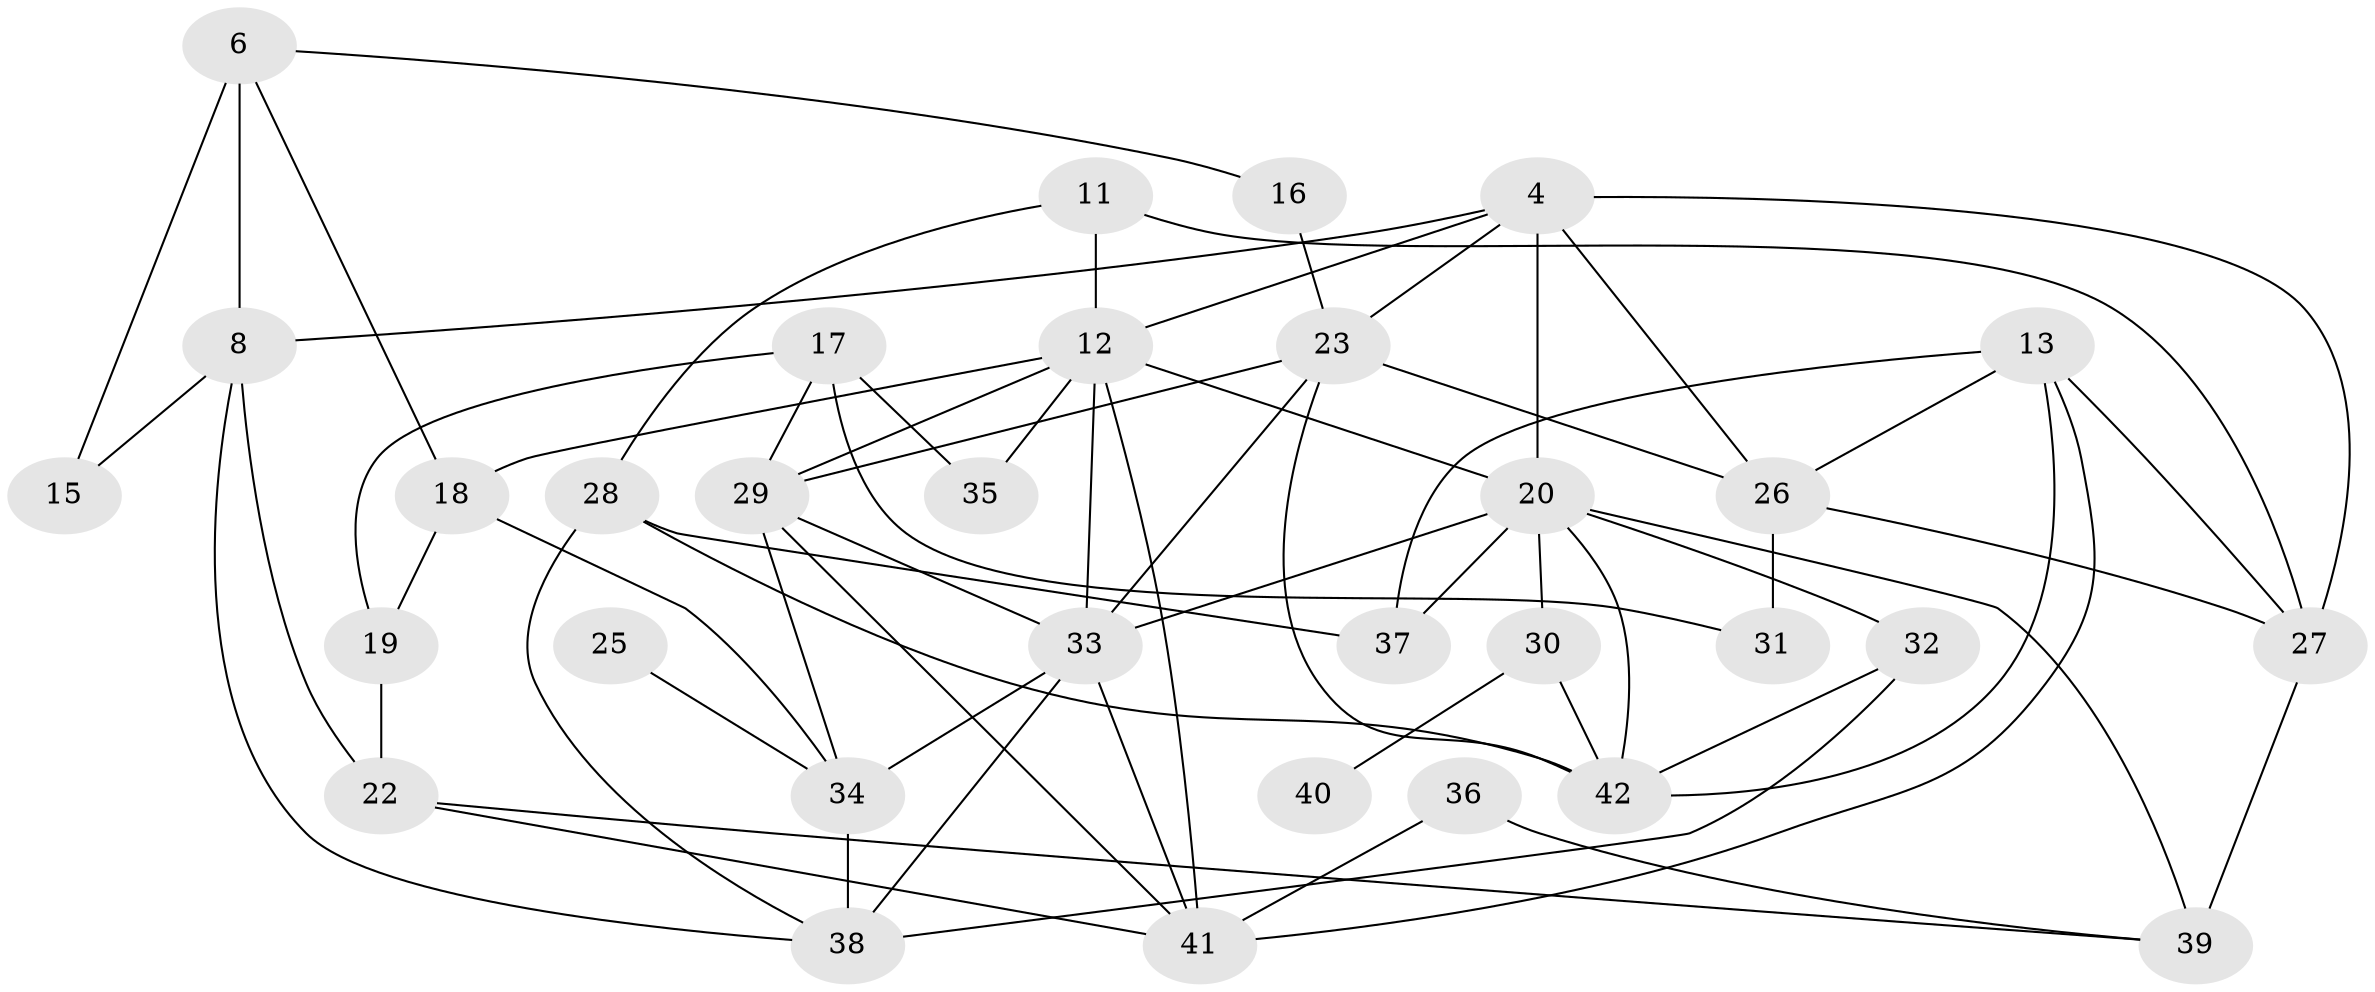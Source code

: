 // original degree distribution, {4: 0.145985401459854, 1: 0.19708029197080293, 2: 0.25547445255474455, 3: 0.24817518248175183, 5: 0.051094890510948905, 6: 0.029197080291970802, 0: 0.058394160583941604, 9: 0.0072992700729927005, 7: 0.0072992700729927005}
// Generated by graph-tools (version 1.1) at 2025/35/03/04/25 23:35:47]
// undirected, 32 vertices, 67 edges
graph export_dot {
  node [color=gray90,style=filled];
  4;
  6;
  8;
  11;
  12;
  13;
  15;
  16;
  17;
  18;
  19;
  20;
  22;
  23;
  25;
  26;
  27;
  28;
  29;
  30;
  31;
  32;
  33;
  34;
  35;
  36;
  37;
  38;
  39;
  40;
  41;
  42;
  4 -- 8 [weight=1.0];
  4 -- 12 [weight=1.0];
  4 -- 20 [weight=1.0];
  4 -- 23 [weight=1.0];
  4 -- 26 [weight=1.0];
  4 -- 27 [weight=2.0];
  6 -- 8 [weight=1.0];
  6 -- 15 [weight=2.0];
  6 -- 16 [weight=1.0];
  6 -- 18 [weight=1.0];
  8 -- 15 [weight=1.0];
  8 -- 22 [weight=1.0];
  8 -- 38 [weight=1.0];
  11 -- 12 [weight=1.0];
  11 -- 27 [weight=1.0];
  11 -- 28 [weight=1.0];
  12 -- 18 [weight=1.0];
  12 -- 20 [weight=1.0];
  12 -- 29 [weight=1.0];
  12 -- 33 [weight=1.0];
  12 -- 35 [weight=1.0];
  12 -- 41 [weight=1.0];
  13 -- 26 [weight=1.0];
  13 -- 27 [weight=1.0];
  13 -- 37 [weight=1.0];
  13 -- 41 [weight=1.0];
  13 -- 42 [weight=1.0];
  16 -- 23 [weight=1.0];
  17 -- 19 [weight=1.0];
  17 -- 29 [weight=1.0];
  17 -- 31 [weight=1.0];
  17 -- 35 [weight=1.0];
  18 -- 19 [weight=1.0];
  18 -- 34 [weight=1.0];
  19 -- 22 [weight=1.0];
  20 -- 30 [weight=2.0];
  20 -- 32 [weight=1.0];
  20 -- 33 [weight=2.0];
  20 -- 37 [weight=2.0];
  20 -- 39 [weight=1.0];
  20 -- 42 [weight=1.0];
  22 -- 39 [weight=1.0];
  22 -- 41 [weight=1.0];
  23 -- 26 [weight=1.0];
  23 -- 29 [weight=1.0];
  23 -- 33 [weight=1.0];
  23 -- 42 [weight=2.0];
  25 -- 34 [weight=1.0];
  26 -- 27 [weight=1.0];
  26 -- 31 [weight=1.0];
  27 -- 39 [weight=2.0];
  28 -- 37 [weight=1.0];
  28 -- 38 [weight=2.0];
  28 -- 42 [weight=1.0];
  29 -- 33 [weight=1.0];
  29 -- 34 [weight=2.0];
  29 -- 41 [weight=1.0];
  30 -- 40 [weight=1.0];
  30 -- 42 [weight=1.0];
  32 -- 38 [weight=2.0];
  32 -- 42 [weight=1.0];
  33 -- 34 [weight=2.0];
  33 -- 38 [weight=1.0];
  33 -- 41 [weight=1.0];
  34 -- 38 [weight=1.0];
  36 -- 39 [weight=1.0];
  36 -- 41 [weight=2.0];
}
